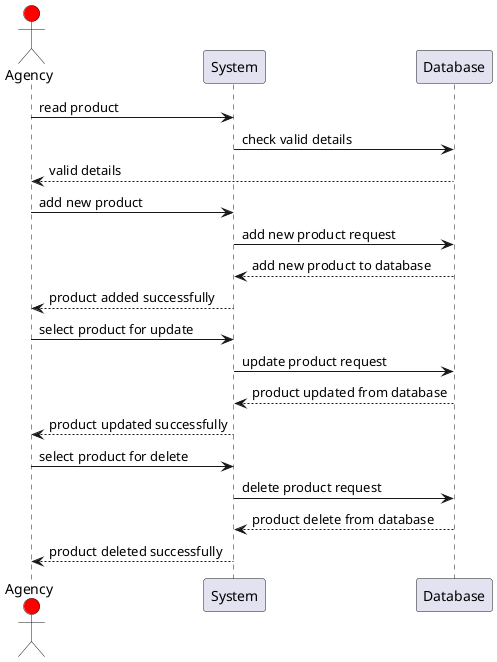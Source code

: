 	
@startuml
actor Agency #red
participant System
participant Database

Agency ->System: read product
System ->Database: check valid details
Database -->Agency:valid details
Agency ->System: add new product
System ->Database: add new product request
Database -->System:add new product to database
System -->Agency: product added successfully
Agency ->System: select product for update
System ->Database: update product request
Database -->System:product updated from database
System -->Agency: product updated successfully
Agency ->System: select product for delete
System ->Database: delete product request
Database -->System:product delete from database
System -->Agency: product deleted successfully

@enduml